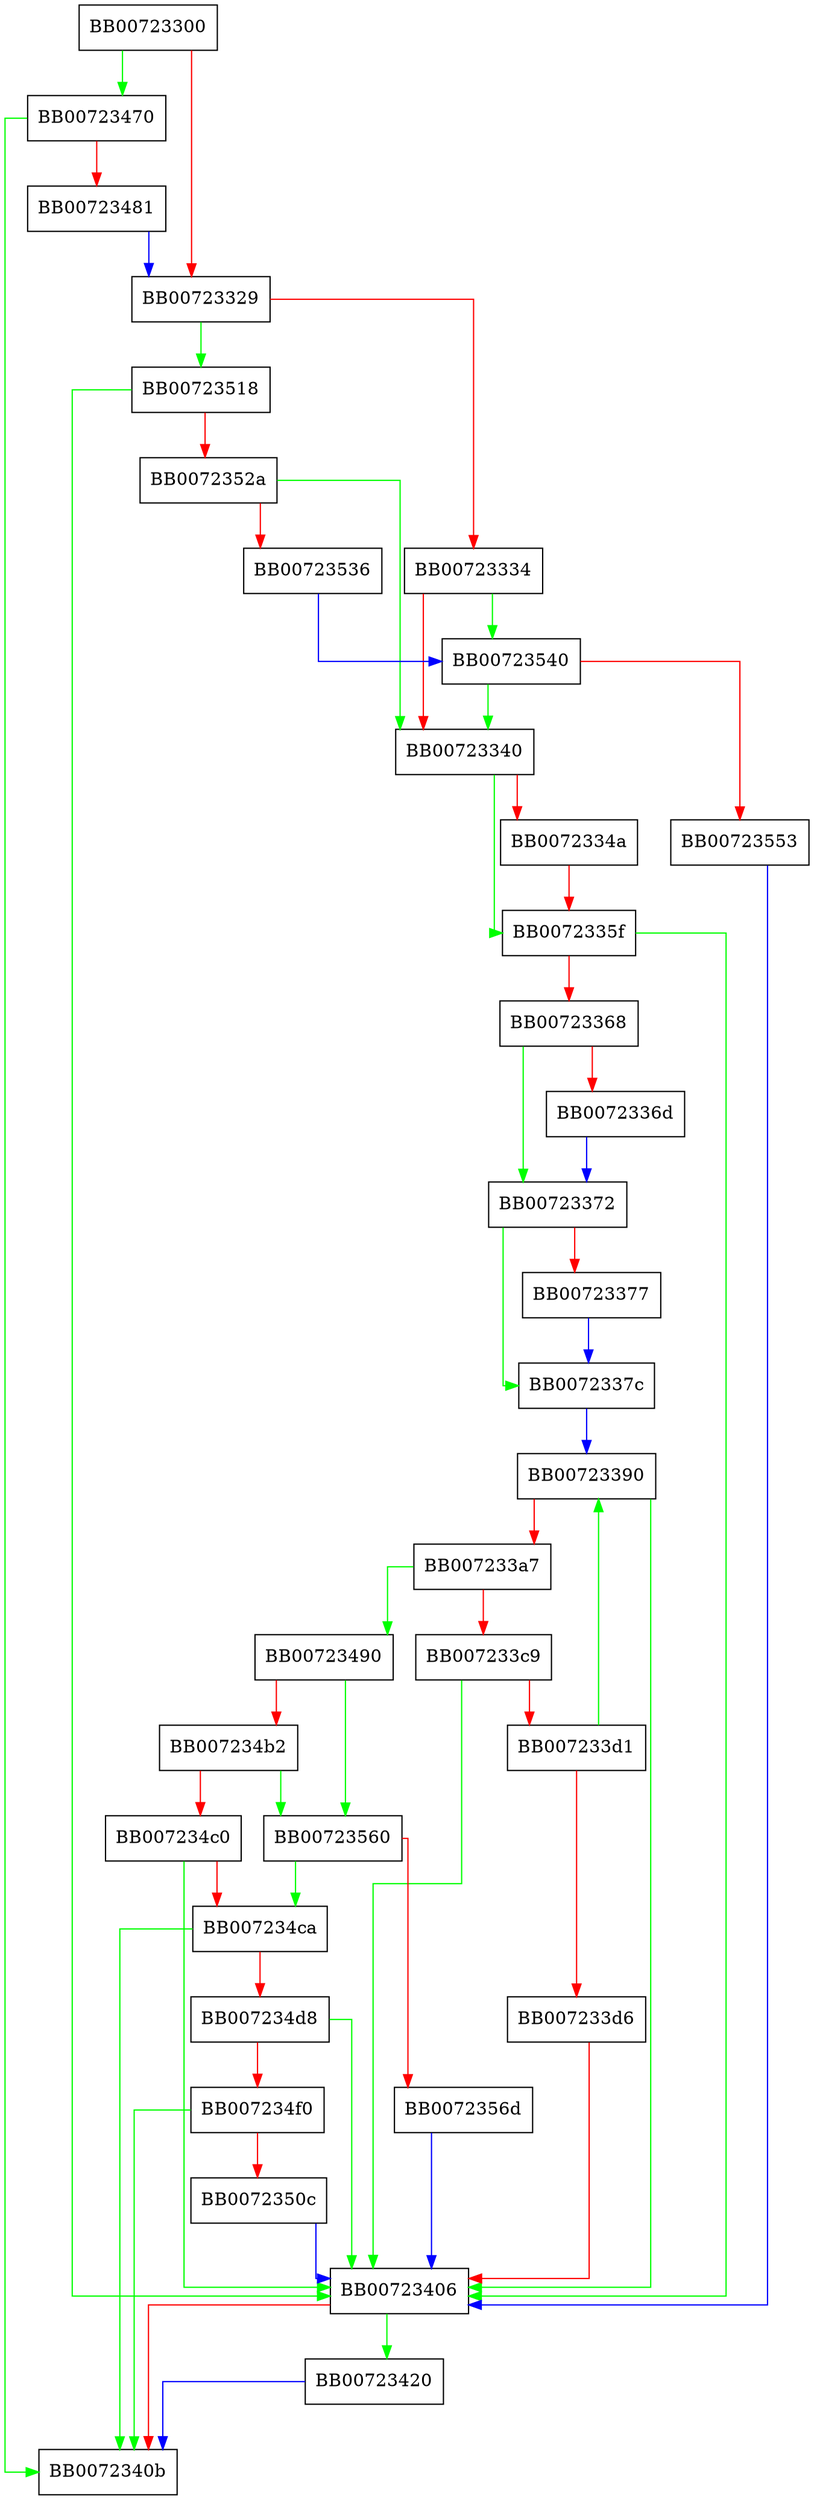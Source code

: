 digraph BN_BLINDING_create_param {
  node [shape="box"];
  graph [splines=ortho];
  BB00723300 -> BB00723470 [color="green"];
  BB00723300 -> BB00723329 [color="red"];
  BB00723329 -> BB00723518 [color="green"];
  BB00723329 -> BB00723334 [color="red"];
  BB00723334 -> BB00723540 [color="green"];
  BB00723334 -> BB00723340 [color="red"];
  BB00723340 -> BB0072335f [color="green"];
  BB00723340 -> BB0072334a [color="red"];
  BB0072334a -> BB0072335f [color="red"];
  BB0072335f -> BB00723406 [color="green"];
  BB0072335f -> BB00723368 [color="red"];
  BB00723368 -> BB00723372 [color="green"];
  BB00723368 -> BB0072336d [color="red"];
  BB0072336d -> BB00723372 [color="blue"];
  BB00723372 -> BB0072337c [color="green"];
  BB00723372 -> BB00723377 [color="red"];
  BB00723377 -> BB0072337c [color="blue"];
  BB0072337c -> BB00723390 [color="blue"];
  BB00723390 -> BB00723406 [color="green"];
  BB00723390 -> BB007233a7 [color="red"];
  BB007233a7 -> BB00723490 [color="green"];
  BB007233a7 -> BB007233c9 [color="red"];
  BB007233c9 -> BB00723406 [color="green"];
  BB007233c9 -> BB007233d1 [color="red"];
  BB007233d1 -> BB00723390 [color="green"];
  BB007233d1 -> BB007233d6 [color="red"];
  BB007233d6 -> BB00723406 [color="red"];
  BB00723406 -> BB00723420 [color="green"];
  BB00723406 -> BB0072340b [color="red"];
  BB00723420 -> BB0072340b [color="blue"];
  BB00723470 -> BB0072340b [color="green"];
  BB00723470 -> BB00723481 [color="red"];
  BB00723481 -> BB00723329 [color="blue"];
  BB00723490 -> BB00723560 [color="green"];
  BB00723490 -> BB007234b2 [color="red"];
  BB007234b2 -> BB00723560 [color="green"];
  BB007234b2 -> BB007234c0 [color="red"];
  BB007234c0 -> BB00723406 [color="green"];
  BB007234c0 -> BB007234ca [color="red"];
  BB007234ca -> BB0072340b [color="green"];
  BB007234ca -> BB007234d8 [color="red"];
  BB007234d8 -> BB00723406 [color="green"];
  BB007234d8 -> BB007234f0 [color="red"];
  BB007234f0 -> BB0072340b [color="green"];
  BB007234f0 -> BB0072350c [color="red"];
  BB0072350c -> BB00723406 [color="blue"];
  BB00723518 -> BB00723406 [color="green"];
  BB00723518 -> BB0072352a [color="red"];
  BB0072352a -> BB00723340 [color="green"];
  BB0072352a -> BB00723536 [color="red"];
  BB00723536 -> BB00723540 [color="blue"];
  BB00723540 -> BB00723340 [color="green"];
  BB00723540 -> BB00723553 [color="red"];
  BB00723553 -> BB00723406 [color="blue"];
  BB00723560 -> BB007234ca [color="green"];
  BB00723560 -> BB0072356d [color="red"];
  BB0072356d -> BB00723406 [color="blue"];
}